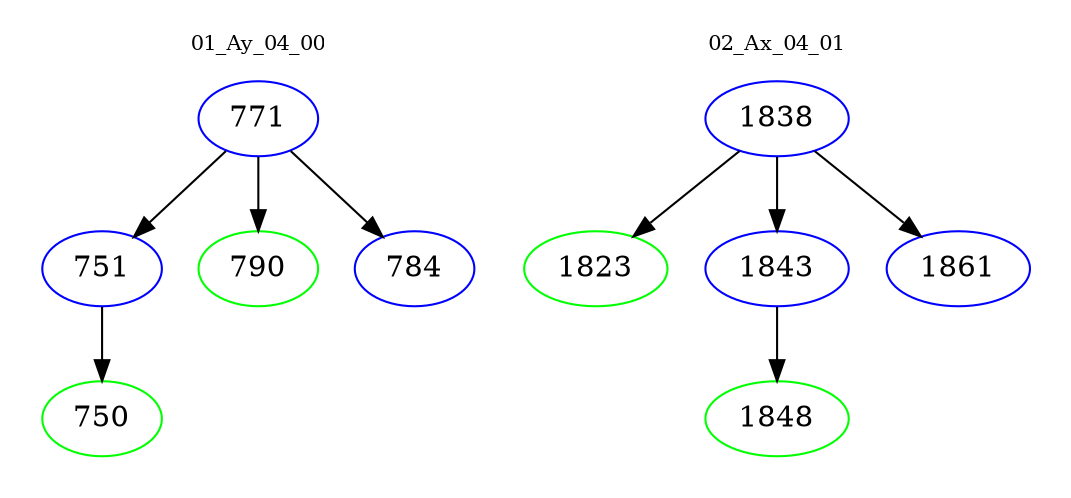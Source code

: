 digraph{
subgraph cluster_0 {
color = white
label = "01_Ay_04_00";
fontsize=10;
T0_771 [label="771", color="blue"]
T0_771 -> T0_751 [color="black"]
T0_751 [label="751", color="blue"]
T0_751 -> T0_750 [color="black"]
T0_750 [label="750", color="green"]
T0_771 -> T0_790 [color="black"]
T0_790 [label="790", color="green"]
T0_771 -> T0_784 [color="black"]
T0_784 [label="784", color="blue"]
}
subgraph cluster_1 {
color = white
label = "02_Ax_04_01";
fontsize=10;
T1_1838 [label="1838", color="blue"]
T1_1838 -> T1_1823 [color="black"]
T1_1823 [label="1823", color="green"]
T1_1838 -> T1_1843 [color="black"]
T1_1843 [label="1843", color="blue"]
T1_1843 -> T1_1848 [color="black"]
T1_1848 [label="1848", color="green"]
T1_1838 -> T1_1861 [color="black"]
T1_1861 [label="1861", color="blue"]
}
}

